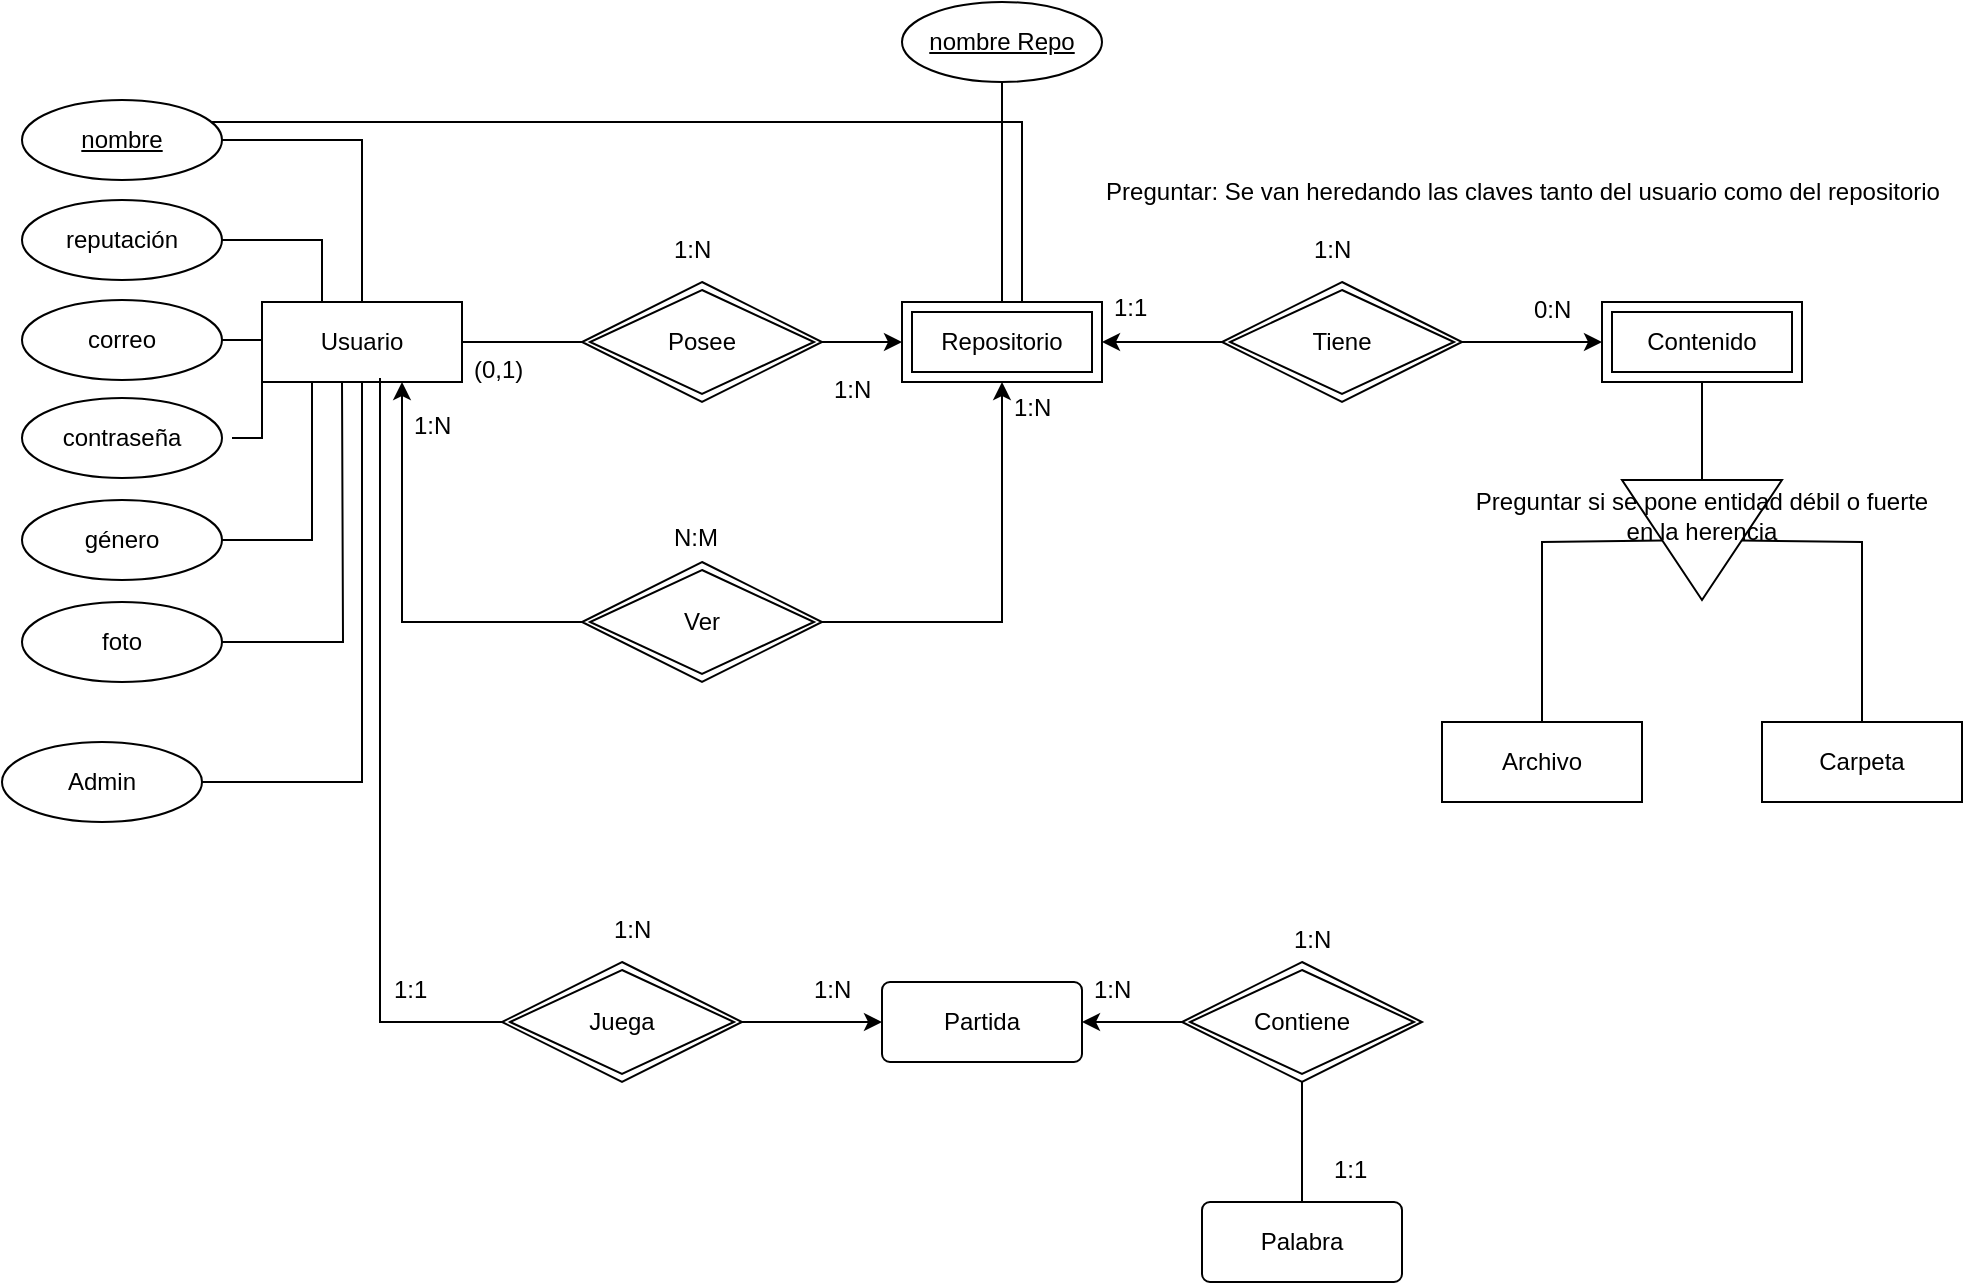 <mxfile version="22.1.18" type="google">
  <diagram name="Página-1" id="vHfaZ6Guj1JaPEUL6cC1">
    <mxGraphModel grid="1" page="1" gridSize="10" guides="1" tooltips="1" connect="1" arrows="1" fold="1" pageScale="1" pageWidth="827" pageHeight="1169" math="0" shadow="0">
      <root>
        <mxCell id="0" />
        <mxCell id="1" parent="0" />
        <mxCell id="kwlAMlTlPHPSavqxf0X7-33" style="edgeStyle=orthogonalEdgeStyle;rounded=0;orthogonalLoop=1;jettySize=auto;html=1;entryX=0;entryY=0.5;entryDx=0;entryDy=0;endArrow=none;endFill=0;startArrow=classic;startFill=1;" edge="1" parent="1" source="kwlAMlTlPHPSavqxf0X7-5" target="kwlAMlTlPHPSavqxf0X7-32">
          <mxGeometry relative="1" as="geometry">
            <Array as="points">
              <mxPoint x="260" y="440" />
            </Array>
          </mxGeometry>
        </mxCell>
        <mxCell id="kwlAMlTlPHPSavqxf0X7-5" value="Usuario" style="whiteSpace=wrap;html=1;align=center;" vertex="1" parent="1">
          <mxGeometry x="190" y="280" width="100" height="40" as="geometry" />
        </mxCell>
        <mxCell id="kwlAMlTlPHPSavqxf0X7-18" style="edgeStyle=orthogonalEdgeStyle;rounded=0;orthogonalLoop=1;jettySize=auto;html=1;endArrow=none;endFill=0;" edge="1" parent="1" source="kwlAMlTlPHPSavqxf0X7-6" target="kwlAMlTlPHPSavqxf0X7-5">
          <mxGeometry relative="1" as="geometry" />
        </mxCell>
        <mxCell id="kwlAMlTlPHPSavqxf0X7-43" style="edgeStyle=orthogonalEdgeStyle;rounded=0;orthogonalLoop=1;jettySize=auto;html=1;entryX=0.5;entryY=0;entryDx=0;entryDy=0;endArrow=none;endFill=0;" edge="1" parent="1" source="kwlAMlTlPHPSavqxf0X7-6" target="kwlAMlTlPHPSavqxf0X7-38">
          <mxGeometry relative="1" as="geometry">
            <Array as="points">
              <mxPoint x="570" y="190" />
              <mxPoint x="570" y="280" />
            </Array>
          </mxGeometry>
        </mxCell>
        <mxCell id="kwlAMlTlPHPSavqxf0X7-6" value="nombre" style="ellipse;whiteSpace=wrap;html=1;align=center;fontStyle=4;" vertex="1" parent="1">
          <mxGeometry x="70" y="179" width="100" height="40" as="geometry" />
        </mxCell>
        <mxCell id="kwlAMlTlPHPSavqxf0X7-19" value="" style="edgeStyle=orthogonalEdgeStyle;rounded=0;orthogonalLoop=1;jettySize=auto;html=1;endArrow=none;endFill=0;" edge="1" parent="1" source="kwlAMlTlPHPSavqxf0X7-7" target="kwlAMlTlPHPSavqxf0X7-5">
          <mxGeometry relative="1" as="geometry">
            <Array as="points">
              <mxPoint x="220" y="249" />
            </Array>
          </mxGeometry>
        </mxCell>
        <mxCell id="kwlAMlTlPHPSavqxf0X7-7" value="reputación" style="ellipse;whiteSpace=wrap;html=1;align=center;" vertex="1" parent="1">
          <mxGeometry x="70" y="229" width="100" height="40" as="geometry" />
        </mxCell>
        <mxCell id="kwlAMlTlPHPSavqxf0X7-20" value="" style="edgeStyle=orthogonalEdgeStyle;rounded=0;orthogonalLoop=1;jettySize=auto;html=1;endArrow=none;endFill=0;" edge="1" parent="1" source="kwlAMlTlPHPSavqxf0X7-11" target="kwlAMlTlPHPSavqxf0X7-5">
          <mxGeometry relative="1" as="geometry" />
        </mxCell>
        <mxCell id="kwlAMlTlPHPSavqxf0X7-11" value="correo" style="ellipse;whiteSpace=wrap;html=1;align=center;" vertex="1" parent="1">
          <mxGeometry x="70" y="279" width="100" height="40" as="geometry" />
        </mxCell>
        <mxCell id="kwlAMlTlPHPSavqxf0X7-21" value="" style="edgeStyle=orthogonalEdgeStyle;rounded=0;orthogonalLoop=1;jettySize=auto;html=1;entryX=0;entryY=1;entryDx=0;entryDy=0;endArrow=none;endFill=0;" edge="1" parent="1" target="kwlAMlTlPHPSavqxf0X7-5">
          <mxGeometry relative="1" as="geometry">
            <mxPoint x="175" y="348" as="sourcePoint" />
            <mxPoint x="195" y="330" as="targetPoint" />
          </mxGeometry>
        </mxCell>
        <mxCell id="kwlAMlTlPHPSavqxf0X7-14" value="contraseña" style="ellipse;whiteSpace=wrap;html=1;align=center;" vertex="1" parent="1">
          <mxGeometry x="70" y="328" width="100" height="40" as="geometry" />
        </mxCell>
        <mxCell id="kwlAMlTlPHPSavqxf0X7-23" style="edgeStyle=orthogonalEdgeStyle;rounded=0;orthogonalLoop=1;jettySize=auto;html=1;entryX=0.25;entryY=1;entryDx=0;entryDy=0;endArrow=none;endFill=0;" edge="1" parent="1" source="kwlAMlTlPHPSavqxf0X7-16" target="kwlAMlTlPHPSavqxf0X7-5">
          <mxGeometry relative="1" as="geometry">
            <mxPoint x="260" y="330" as="targetPoint" />
          </mxGeometry>
        </mxCell>
        <mxCell id="kwlAMlTlPHPSavqxf0X7-16" value="género" style="ellipse;whiteSpace=wrap;html=1;align=center;" vertex="1" parent="1">
          <mxGeometry x="70" y="379" width="100" height="40" as="geometry" />
        </mxCell>
        <mxCell id="kwlAMlTlPHPSavqxf0X7-22" style="edgeStyle=orthogonalEdgeStyle;rounded=0;orthogonalLoop=1;jettySize=auto;html=1;endArrow=none;endFill=0;" edge="1" parent="1" source="kwlAMlTlPHPSavqxf0X7-17">
          <mxGeometry relative="1" as="geometry">
            <mxPoint x="230" y="320" as="targetPoint" />
          </mxGeometry>
        </mxCell>
        <mxCell id="kwlAMlTlPHPSavqxf0X7-17" value="foto" style="ellipse;whiteSpace=wrap;html=1;align=center;" vertex="1" parent="1">
          <mxGeometry x="70" y="430" width="100" height="40" as="geometry" />
        </mxCell>
        <mxCell id="kwlAMlTlPHPSavqxf0X7-34" style="edgeStyle=orthogonalEdgeStyle;rounded=0;orthogonalLoop=1;jettySize=auto;html=1;entryX=1;entryY=0.5;entryDx=0;entryDy=0;startArrow=classic;startFill=1;endArrow=none;endFill=0;" edge="1" parent="1" target="kwlAMlTlPHPSavqxf0X7-32">
          <mxGeometry relative="1" as="geometry">
            <mxPoint x="560" y="320" as="sourcePoint" />
            <Array as="points">
              <mxPoint x="560" y="440" />
            </Array>
          </mxGeometry>
        </mxCell>
        <mxCell id="kwlAMlTlPHPSavqxf0X7-27" style="edgeStyle=orthogonalEdgeStyle;rounded=0;orthogonalLoop=1;jettySize=auto;html=1;entryX=0;entryY=0.5;entryDx=0;entryDy=0;" edge="1" parent="1" source="kwlAMlTlPHPSavqxf0X7-25">
          <mxGeometry relative="1" as="geometry">
            <mxPoint x="510" y="300" as="targetPoint" />
          </mxGeometry>
        </mxCell>
        <mxCell id="kwlAMlTlPHPSavqxf0X7-28" style="edgeStyle=orthogonalEdgeStyle;rounded=0;orthogonalLoop=1;jettySize=auto;html=1;entryX=1;entryY=0.5;entryDx=0;entryDy=0;endArrow=none;endFill=0;" edge="1" parent="1" source="kwlAMlTlPHPSavqxf0X7-25" target="kwlAMlTlPHPSavqxf0X7-5">
          <mxGeometry relative="1" as="geometry" />
        </mxCell>
        <mxCell id="kwlAMlTlPHPSavqxf0X7-25" value="Posee" style="shape=rhombus;double=1;perimeter=rhombusPerimeter;whiteSpace=wrap;html=1;align=center;" vertex="1" parent="1">
          <mxGeometry x="350" y="270" width="120" height="60" as="geometry" />
        </mxCell>
        <mxCell id="kwlAMlTlPHPSavqxf0X7-29" value="1:N" style="text;strokeColor=none;fillColor=none;spacingLeft=4;spacingRight=4;overflow=hidden;rotatable=0;points=[[0,0.5],[1,0.5]];portConstraint=eastwest;fontSize=12;whiteSpace=wrap;html=1;" vertex="1" parent="1">
          <mxGeometry x="390" y="240" width="40" height="30" as="geometry" />
        </mxCell>
        <mxCell id="kwlAMlTlPHPSavqxf0X7-30" value="(0,1)" style="text;strokeColor=none;fillColor=none;spacingLeft=4;spacingRight=4;overflow=hidden;rotatable=0;points=[[0,0.5],[1,0.5]];portConstraint=eastwest;fontSize=12;whiteSpace=wrap;html=1;" vertex="1" parent="1">
          <mxGeometry x="290" y="300" width="40" height="30" as="geometry" />
        </mxCell>
        <mxCell id="kwlAMlTlPHPSavqxf0X7-31" value="1:N" style="text;strokeColor=none;fillColor=none;spacingLeft=4;spacingRight=4;overflow=hidden;rotatable=0;points=[[0,0.5],[1,0.5]];portConstraint=eastwest;fontSize=12;whiteSpace=wrap;html=1;" vertex="1" parent="1">
          <mxGeometry x="470" y="310" width="40" height="30" as="geometry" />
        </mxCell>
        <mxCell id="kwlAMlTlPHPSavqxf0X7-32" value="Ver" style="shape=rhombus;double=1;perimeter=rhombusPerimeter;whiteSpace=wrap;html=1;align=center;" vertex="1" parent="1">
          <mxGeometry x="350" y="410" width="120" height="60" as="geometry" />
        </mxCell>
        <mxCell id="kwlAMlTlPHPSavqxf0X7-35" value="1:N" style="text;strokeColor=none;fillColor=none;spacingLeft=4;spacingRight=4;overflow=hidden;rotatable=0;points=[[0,0.5],[1,0.5]];portConstraint=eastwest;fontSize=12;whiteSpace=wrap;html=1;" vertex="1" parent="1">
          <mxGeometry x="560" y="319" width="40" height="30" as="geometry" />
        </mxCell>
        <mxCell id="kwlAMlTlPHPSavqxf0X7-36" value="1:N" style="text;strokeColor=none;fillColor=none;spacingLeft=4;spacingRight=4;overflow=hidden;rotatable=0;points=[[0,0.5],[1,0.5]];portConstraint=eastwest;fontSize=12;whiteSpace=wrap;html=1;" vertex="1" parent="1">
          <mxGeometry x="260" y="328" width="40" height="30" as="geometry" />
        </mxCell>
        <mxCell id="kwlAMlTlPHPSavqxf0X7-37" value="N:M" style="text;strokeColor=none;fillColor=none;spacingLeft=4;spacingRight=4;overflow=hidden;rotatable=0;points=[[0,0.5],[1,0.5]];portConstraint=eastwest;fontSize=12;whiteSpace=wrap;html=1;" vertex="1" parent="1">
          <mxGeometry x="390" y="384" width="40" height="30" as="geometry" />
        </mxCell>
        <mxCell id="kwlAMlTlPHPSavqxf0X7-38" value="Repositorio" style="shape=ext;margin=3;double=1;whiteSpace=wrap;html=1;align=center;" vertex="1" parent="1">
          <mxGeometry x="510" y="280" width="100" height="40" as="geometry" />
        </mxCell>
        <mxCell id="kwlAMlTlPHPSavqxf0X7-40" style="edgeStyle=orthogonalEdgeStyle;rounded=0;orthogonalLoop=1;jettySize=auto;html=1;entryX=0.5;entryY=0;entryDx=0;entryDy=0;endArrow=none;endFill=0;" edge="1" parent="1" source="kwlAMlTlPHPSavqxf0X7-39" target="kwlAMlTlPHPSavqxf0X7-38">
          <mxGeometry relative="1" as="geometry" />
        </mxCell>
        <mxCell id="kwlAMlTlPHPSavqxf0X7-39" value="nombre Repo" style="ellipse;whiteSpace=wrap;html=1;align=center;fontStyle=4;" vertex="1" parent="1">
          <mxGeometry x="510" y="130" width="100" height="40" as="geometry" />
        </mxCell>
        <mxCell id="kwlAMlTlPHPSavqxf0X7-42" style="edgeStyle=orthogonalEdgeStyle;rounded=0;orthogonalLoop=1;jettySize=auto;html=1;entryX=0.5;entryY=1;entryDx=0;entryDy=0;endArrow=none;endFill=0;" edge="1" parent="1" source="kwlAMlTlPHPSavqxf0X7-41" target="kwlAMlTlPHPSavqxf0X7-5">
          <mxGeometry relative="1" as="geometry" />
        </mxCell>
        <mxCell id="kwlAMlTlPHPSavqxf0X7-41" value="Admin" style="ellipse;whiteSpace=wrap;html=1;align=center;" vertex="1" parent="1">
          <mxGeometry x="60" y="500" width="100" height="40" as="geometry" />
        </mxCell>
        <mxCell id="kwlAMlTlPHPSavqxf0X7-50" value="Contenido" style="shape=ext;margin=3;double=1;whiteSpace=wrap;html=1;align=center;" vertex="1" parent="1">
          <mxGeometry x="860" y="280" width="100" height="40" as="geometry" />
        </mxCell>
        <mxCell id="kwlAMlTlPHPSavqxf0X7-60" style="edgeStyle=orthogonalEdgeStyle;rounded=0;orthogonalLoop=1;jettySize=auto;html=1;entryX=0.5;entryY=0;entryDx=0;entryDy=0;endArrow=none;endFill=0;" edge="1" parent="1" source="kwlAMlTlPHPSavqxf0X7-51" target="kwlAMlTlPHPSavqxf0X7-52">
          <mxGeometry relative="1" as="geometry">
            <Array as="points">
              <mxPoint x="830" y="400" />
            </Array>
          </mxGeometry>
        </mxCell>
        <mxCell id="kwlAMlTlPHPSavqxf0X7-61" style="edgeStyle=orthogonalEdgeStyle;rounded=0;orthogonalLoop=1;jettySize=auto;html=1;entryX=0.5;entryY=0;entryDx=0;entryDy=0;endArrow=none;endFill=0;" edge="1" parent="1" source="kwlAMlTlPHPSavqxf0X7-51" target="kwlAMlTlPHPSavqxf0X7-54">
          <mxGeometry relative="1" as="geometry">
            <Array as="points">
              <mxPoint x="990" y="400" />
              <mxPoint x="990" y="490" />
            </Array>
          </mxGeometry>
        </mxCell>
        <mxCell id="kwlAMlTlPHPSavqxf0X7-51" value="" style="triangle;whiteSpace=wrap;html=1;rotation=90;direction=east;" vertex="1" parent="1">
          <mxGeometry x="880" y="359" width="60" height="80" as="geometry" />
        </mxCell>
        <mxCell id="kwlAMlTlPHPSavqxf0X7-52" value="Archivo" style="whiteSpace=wrap;html=1;align=center;" vertex="1" parent="1">
          <mxGeometry x="780" y="490" width="100" height="40" as="geometry" />
        </mxCell>
        <mxCell id="kwlAMlTlPHPSavqxf0X7-54" value="Carpeta" style="whiteSpace=wrap;html=1;align=center;" vertex="1" parent="1">
          <mxGeometry x="940" y="490" width="100" height="40" as="geometry" />
        </mxCell>
        <mxCell id="kwlAMlTlPHPSavqxf0X7-55" value="Preguntar si se pone entidad débil o fuerte en la herencia" style="text;html=1;strokeColor=none;fillColor=none;align=center;verticalAlign=middle;whiteSpace=wrap;rounded=0;" vertex="1" parent="1">
          <mxGeometry x="790" y="349" width="240" height="75" as="geometry" />
        </mxCell>
        <mxCell id="kwlAMlTlPHPSavqxf0X7-56" value="Preguntar: Se van heredando las claves tanto del usuario como del repositorio" style="text;html=1;align=center;verticalAlign=middle;resizable=0;points=[];autosize=1;strokeColor=none;fillColor=none;" vertex="1" parent="1">
          <mxGeometry x="600" y="210" width="440" height="30" as="geometry" />
        </mxCell>
        <mxCell id="kwlAMlTlPHPSavqxf0X7-58" value="" style="endArrow=none;html=1;rounded=0;entryX=0.5;entryY=1;entryDx=0;entryDy=0;exitX=0;exitY=0.5;exitDx=0;exitDy=0;" edge="1" parent="1" source="kwlAMlTlPHPSavqxf0X7-51" target="kwlAMlTlPHPSavqxf0X7-50">
          <mxGeometry width="50" height="50" relative="1" as="geometry">
            <mxPoint x="1048" y="300" as="sourcePoint" />
            <mxPoint x="858" y="370" as="targetPoint" />
          </mxGeometry>
        </mxCell>
        <mxCell id="kwlAMlTlPHPSavqxf0X7-63" style="edgeStyle=orthogonalEdgeStyle;rounded=0;orthogonalLoop=1;jettySize=auto;html=1;entryX=0;entryY=0.5;entryDx=0;entryDy=0;exitX=1;exitY=0.5;exitDx=0;exitDy=0;" edge="1" parent="1" source="kwlAMlTlPHPSavqxf0X7-62" target="kwlAMlTlPHPSavqxf0X7-50">
          <mxGeometry relative="1" as="geometry">
            <mxPoint x="810" y="300" as="sourcePoint" />
          </mxGeometry>
        </mxCell>
        <mxCell id="kwlAMlTlPHPSavqxf0X7-64" style="edgeStyle=orthogonalEdgeStyle;rounded=0;orthogonalLoop=1;jettySize=auto;html=1;entryX=1;entryY=0.5;entryDx=0;entryDy=0;" edge="1" parent="1" source="kwlAMlTlPHPSavqxf0X7-62" target="kwlAMlTlPHPSavqxf0X7-38">
          <mxGeometry relative="1" as="geometry" />
        </mxCell>
        <mxCell id="kwlAMlTlPHPSavqxf0X7-62" value="Tiene" style="shape=rhombus;double=1;perimeter=rhombusPerimeter;whiteSpace=wrap;html=1;align=center;" vertex="1" parent="1">
          <mxGeometry x="670" y="270" width="120" height="60" as="geometry" />
        </mxCell>
        <mxCell id="kwlAMlTlPHPSavqxf0X7-65" value="0:N" style="text;strokeColor=none;fillColor=none;spacingLeft=4;spacingRight=4;overflow=hidden;rotatable=0;points=[[0,0.5],[1,0.5]];portConstraint=eastwest;fontSize=12;whiteSpace=wrap;html=1;" vertex="1" parent="1">
          <mxGeometry x="820" y="270" width="40" height="30" as="geometry" />
        </mxCell>
        <mxCell id="kwlAMlTlPHPSavqxf0X7-66" value="1:1" style="text;strokeColor=none;fillColor=none;spacingLeft=4;spacingRight=4;overflow=hidden;rotatable=0;points=[[0,0.5],[1,0.5]];portConstraint=eastwest;fontSize=12;whiteSpace=wrap;html=1;" vertex="1" parent="1">
          <mxGeometry x="610" y="269" width="40" height="30" as="geometry" />
        </mxCell>
        <mxCell id="kwlAMlTlPHPSavqxf0X7-67" value="1:N" style="text;strokeColor=none;fillColor=none;spacingLeft=4;spacingRight=4;overflow=hidden;rotatable=0;points=[[0,0.5],[1,0.5]];portConstraint=eastwest;fontSize=12;whiteSpace=wrap;html=1;" vertex="1" parent="1">
          <mxGeometry x="710" y="240" width="40" height="30" as="geometry" />
        </mxCell>
        <mxCell id="kwlAMlTlPHPSavqxf0X7-68" value="Partida" style="rounded=1;arcSize=10;whiteSpace=wrap;html=1;align=center;" vertex="1" parent="1">
          <mxGeometry x="500" y="620" width="100" height="40" as="geometry" />
        </mxCell>
        <mxCell id="kwlAMlTlPHPSavqxf0X7-72" style="edgeStyle=orthogonalEdgeStyle;rounded=0;orthogonalLoop=1;jettySize=auto;html=1;entryX=0;entryY=0.5;entryDx=0;entryDy=0;endArrow=classic;endFill=1;" edge="1" parent="1" source="kwlAMlTlPHPSavqxf0X7-70" target="kwlAMlTlPHPSavqxf0X7-68">
          <mxGeometry relative="1" as="geometry" />
        </mxCell>
        <mxCell id="kwlAMlTlPHPSavqxf0X7-70" value="Juega" style="shape=rhombus;double=1;perimeter=rhombusPerimeter;whiteSpace=wrap;html=1;align=center;" vertex="1" parent="1">
          <mxGeometry x="310" y="610" width="120" height="60" as="geometry" />
        </mxCell>
        <mxCell id="kwlAMlTlPHPSavqxf0X7-73" style="edgeStyle=orthogonalEdgeStyle;rounded=0;orthogonalLoop=1;jettySize=auto;html=1;entryX=0.59;entryY=0.95;entryDx=0;entryDy=0;entryPerimeter=0;endArrow=none;endFill=0;" edge="1" parent="1" source="kwlAMlTlPHPSavqxf0X7-70" target="kwlAMlTlPHPSavqxf0X7-5">
          <mxGeometry relative="1" as="geometry" />
        </mxCell>
        <mxCell id="kwlAMlTlPHPSavqxf0X7-74" value="1:N" style="text;strokeColor=none;fillColor=none;spacingLeft=4;spacingRight=4;overflow=hidden;rotatable=0;points=[[0,0.5],[1,0.5]];portConstraint=eastwest;fontSize=12;whiteSpace=wrap;html=1;" vertex="1" parent="1">
          <mxGeometry x="460" y="610" width="40" height="30" as="geometry" />
        </mxCell>
        <mxCell id="kwlAMlTlPHPSavqxf0X7-75" value="1:1" style="text;strokeColor=none;fillColor=none;spacingLeft=4;spacingRight=4;overflow=hidden;rotatable=0;points=[[0,0.5],[1,0.5]];portConstraint=eastwest;fontSize=12;whiteSpace=wrap;html=1;" vertex="1" parent="1">
          <mxGeometry x="250" y="610" width="40" height="30" as="geometry" />
        </mxCell>
        <mxCell id="kwlAMlTlPHPSavqxf0X7-76" value="1:N" style="text;strokeColor=none;fillColor=none;spacingLeft=4;spacingRight=4;overflow=hidden;rotatable=0;points=[[0,0.5],[1,0.5]];portConstraint=eastwest;fontSize=12;whiteSpace=wrap;html=1;" vertex="1" parent="1">
          <mxGeometry x="360" y="580" width="40" height="30" as="geometry" />
        </mxCell>
        <mxCell id="kwlAMlTlPHPSavqxf0X7-81" style="edgeStyle=orthogonalEdgeStyle;rounded=0;orthogonalLoop=1;jettySize=auto;html=1;entryX=1;entryY=0.5;entryDx=0;entryDy=0;" edge="1" parent="1" source="kwlAMlTlPHPSavqxf0X7-79" target="kwlAMlTlPHPSavqxf0X7-68">
          <mxGeometry relative="1" as="geometry" />
        </mxCell>
        <mxCell id="kwlAMlTlPHPSavqxf0X7-82" style="edgeStyle=orthogonalEdgeStyle;rounded=0;orthogonalLoop=1;jettySize=auto;html=1;entryX=0.5;entryY=0;entryDx=0;entryDy=0;endArrow=none;endFill=0;" edge="1" parent="1" source="kwlAMlTlPHPSavqxf0X7-79" target="kwlAMlTlPHPSavqxf0X7-80">
          <mxGeometry relative="1" as="geometry" />
        </mxCell>
        <mxCell id="kwlAMlTlPHPSavqxf0X7-79" value="Contiene" style="shape=rhombus;double=1;perimeter=rhombusPerimeter;whiteSpace=wrap;html=1;align=center;" vertex="1" parent="1">
          <mxGeometry x="650" y="610" width="120" height="60" as="geometry" />
        </mxCell>
        <mxCell id="kwlAMlTlPHPSavqxf0X7-80" value="Palabra" style="rounded=1;arcSize=10;whiteSpace=wrap;html=1;align=center;" vertex="1" parent="1">
          <mxGeometry x="660" y="730" width="100" height="40" as="geometry" />
        </mxCell>
        <mxCell id="kwlAMlTlPHPSavqxf0X7-83" value="1:1" style="text;strokeColor=none;fillColor=none;spacingLeft=4;spacingRight=4;overflow=hidden;rotatable=0;points=[[0,0.5],[1,0.5]];portConstraint=eastwest;fontSize=12;whiteSpace=wrap;html=1;" vertex="1" parent="1">
          <mxGeometry x="720" y="700" width="40" height="30" as="geometry" />
        </mxCell>
        <mxCell id="kwlAMlTlPHPSavqxf0X7-84" value="1:N" style="text;strokeColor=none;fillColor=none;spacingLeft=4;spacingRight=4;overflow=hidden;rotatable=0;points=[[0,0.5],[1,0.5]];portConstraint=eastwest;fontSize=12;whiteSpace=wrap;html=1;" vertex="1" parent="1">
          <mxGeometry x="600" y="610" width="40" height="30" as="geometry" />
        </mxCell>
        <mxCell id="kwlAMlTlPHPSavqxf0X7-85" value="1:N" style="text;strokeColor=none;fillColor=none;spacingLeft=4;spacingRight=4;overflow=hidden;rotatable=0;points=[[0,0.5],[1,0.5]];portConstraint=eastwest;fontSize=12;whiteSpace=wrap;html=1;" vertex="1" parent="1">
          <mxGeometry x="700" y="585" width="40" height="30" as="geometry" />
        </mxCell>
      </root>
    </mxGraphModel>
  </diagram>
</mxfile>
